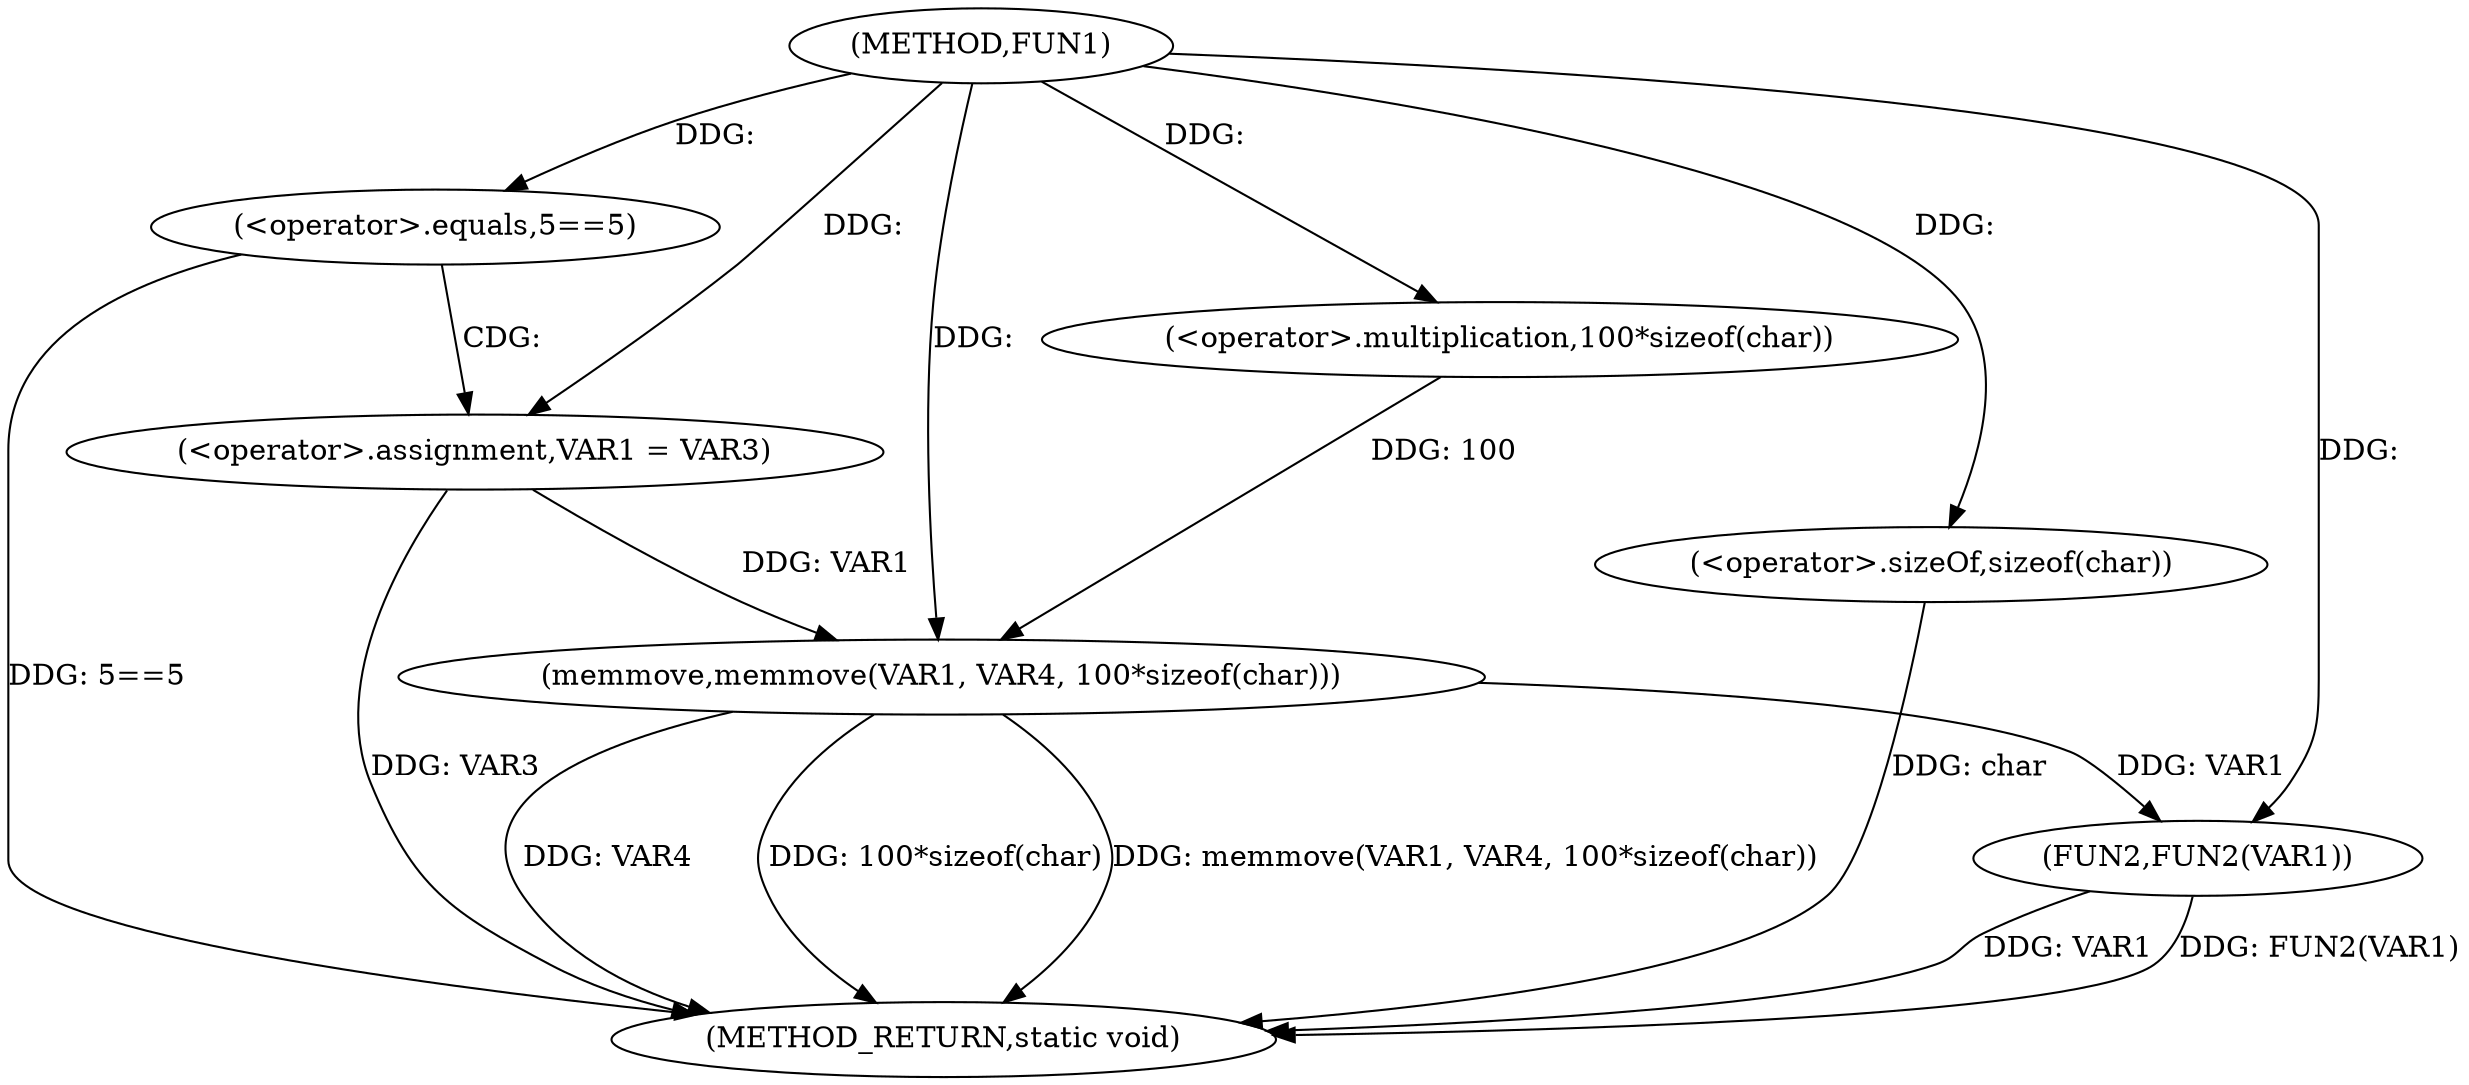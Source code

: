 digraph FUN1 {  
"1000100" [label = "(METHOD,FUN1)" ]
"1000124" [label = "(METHOD_RETURN,static void)" ]
"1000106" [label = "(<operator>.equals,5==5)" ]
"1000110" [label = "(<operator>.assignment,VAR1 = VAR3)" ]
"1000115" [label = "(memmove,memmove(VAR1, VAR4, 100*sizeof(char)))" ]
"1000118" [label = "(<operator>.multiplication,100*sizeof(char))" ]
"1000120" [label = "(<operator>.sizeOf,sizeof(char))" ]
"1000122" [label = "(FUN2,FUN2(VAR1))" ]
  "1000115" -> "1000124"  [ label = "DDG: VAR4"] 
  "1000122" -> "1000124"  [ label = "DDG: VAR1"] 
  "1000115" -> "1000124"  [ label = "DDG: 100*sizeof(char)"] 
  "1000110" -> "1000124"  [ label = "DDG: VAR3"] 
  "1000122" -> "1000124"  [ label = "DDG: FUN2(VAR1)"] 
  "1000106" -> "1000124"  [ label = "DDG: 5==5"] 
  "1000115" -> "1000124"  [ label = "DDG: memmove(VAR1, VAR4, 100*sizeof(char))"] 
  "1000120" -> "1000124"  [ label = "DDG: char"] 
  "1000100" -> "1000106"  [ label = "DDG: "] 
  "1000100" -> "1000110"  [ label = "DDG: "] 
  "1000110" -> "1000115"  [ label = "DDG: VAR1"] 
  "1000100" -> "1000115"  [ label = "DDG: "] 
  "1000118" -> "1000115"  [ label = "DDG: 100"] 
  "1000100" -> "1000118"  [ label = "DDG: "] 
  "1000100" -> "1000120"  [ label = "DDG: "] 
  "1000115" -> "1000122"  [ label = "DDG: VAR1"] 
  "1000100" -> "1000122"  [ label = "DDG: "] 
  "1000106" -> "1000110"  [ label = "CDG: "] 
}

